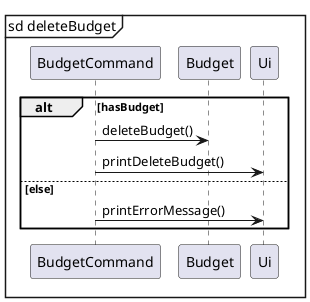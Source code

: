 @startuml

mainframe sd deleteBudget
participant BudgetCommand
participant Budget
participant Ui

alt hasBudget
    BudgetCommand -> Budget: deleteBudget()
    BudgetCommand -> Ui: printDeleteBudget()
else else
    BudgetCommand -> Ui: printErrorMessage()
end

@enduml